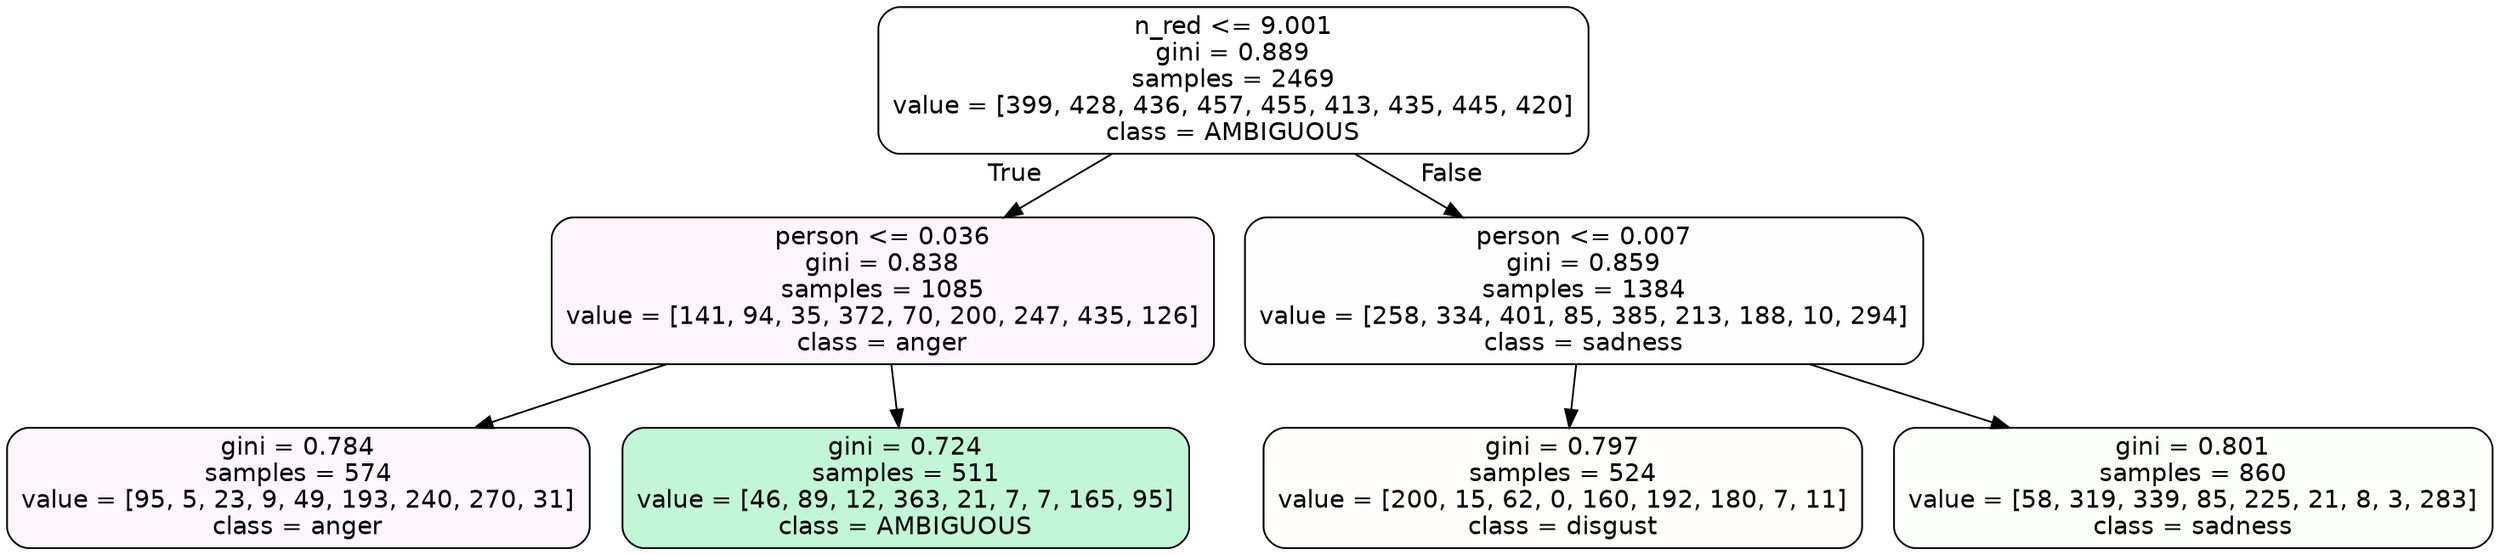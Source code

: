 digraph Tree {
node [shape=box, style="filled, rounded", color="black", fontname=helvetica] ;
edge [fontname=helvetica] ;
0 [label="n_red <= 9.001\ngini = 0.889\nsamples = 2469\nvalue = [399, 428, 436, 457, 455, 413, 435, 445, 420]\nclass = AMBIGUOUS", fillcolor="#39e58100"] ;
1 [label="person <= 0.036\ngini = 0.838\nsamples = 1085\nvalue = [141, 94, 35, 372, 70, 200, 247, 435, 126]\nclass = anger", fillcolor="#e539d70c"] ;
0 -> 1 [labeldistance=2.5, labelangle=45, headlabel="True"] ;
2 [label="gini = 0.784\nsamples = 574\nvalue = [95, 5, 23, 9, 49, 193, 240, 270, 31]\nclass = anger", fillcolor="#e539d70b"] ;
1 -> 2 ;
3 [label="gini = 0.724\nsamples = 511\nvalue = [46, 89, 12, 363, 21, 7, 7, 165, 95]\nclass = AMBIGUOUS", fillcolor="#39e5814f"] ;
1 -> 3 ;
4 [label="person <= 0.007\ngini = 0.859\nsamples = 1384\nvalue = [258, 334, 401, 85, 385, 213, 188, 10, 294]\nclass = sadness", fillcolor="#64e53902"] ;
0 -> 4 [labeldistance=2.5, labelangle=-45, headlabel="False"] ;
5 [label="gini = 0.797\nsamples = 524\nvalue = [200, 15, 62, 0, 160, 192, 180, 7, 11]\nclass = disgust", fillcolor="#e5813903"] ;
4 -> 5 ;
6 [label="gini = 0.801\nsamples = 860\nvalue = [58, 319, 339, 85, 225, 21, 8, 3, 283]\nclass = sadness", fillcolor="#64e53905"] ;
4 -> 6 ;
}